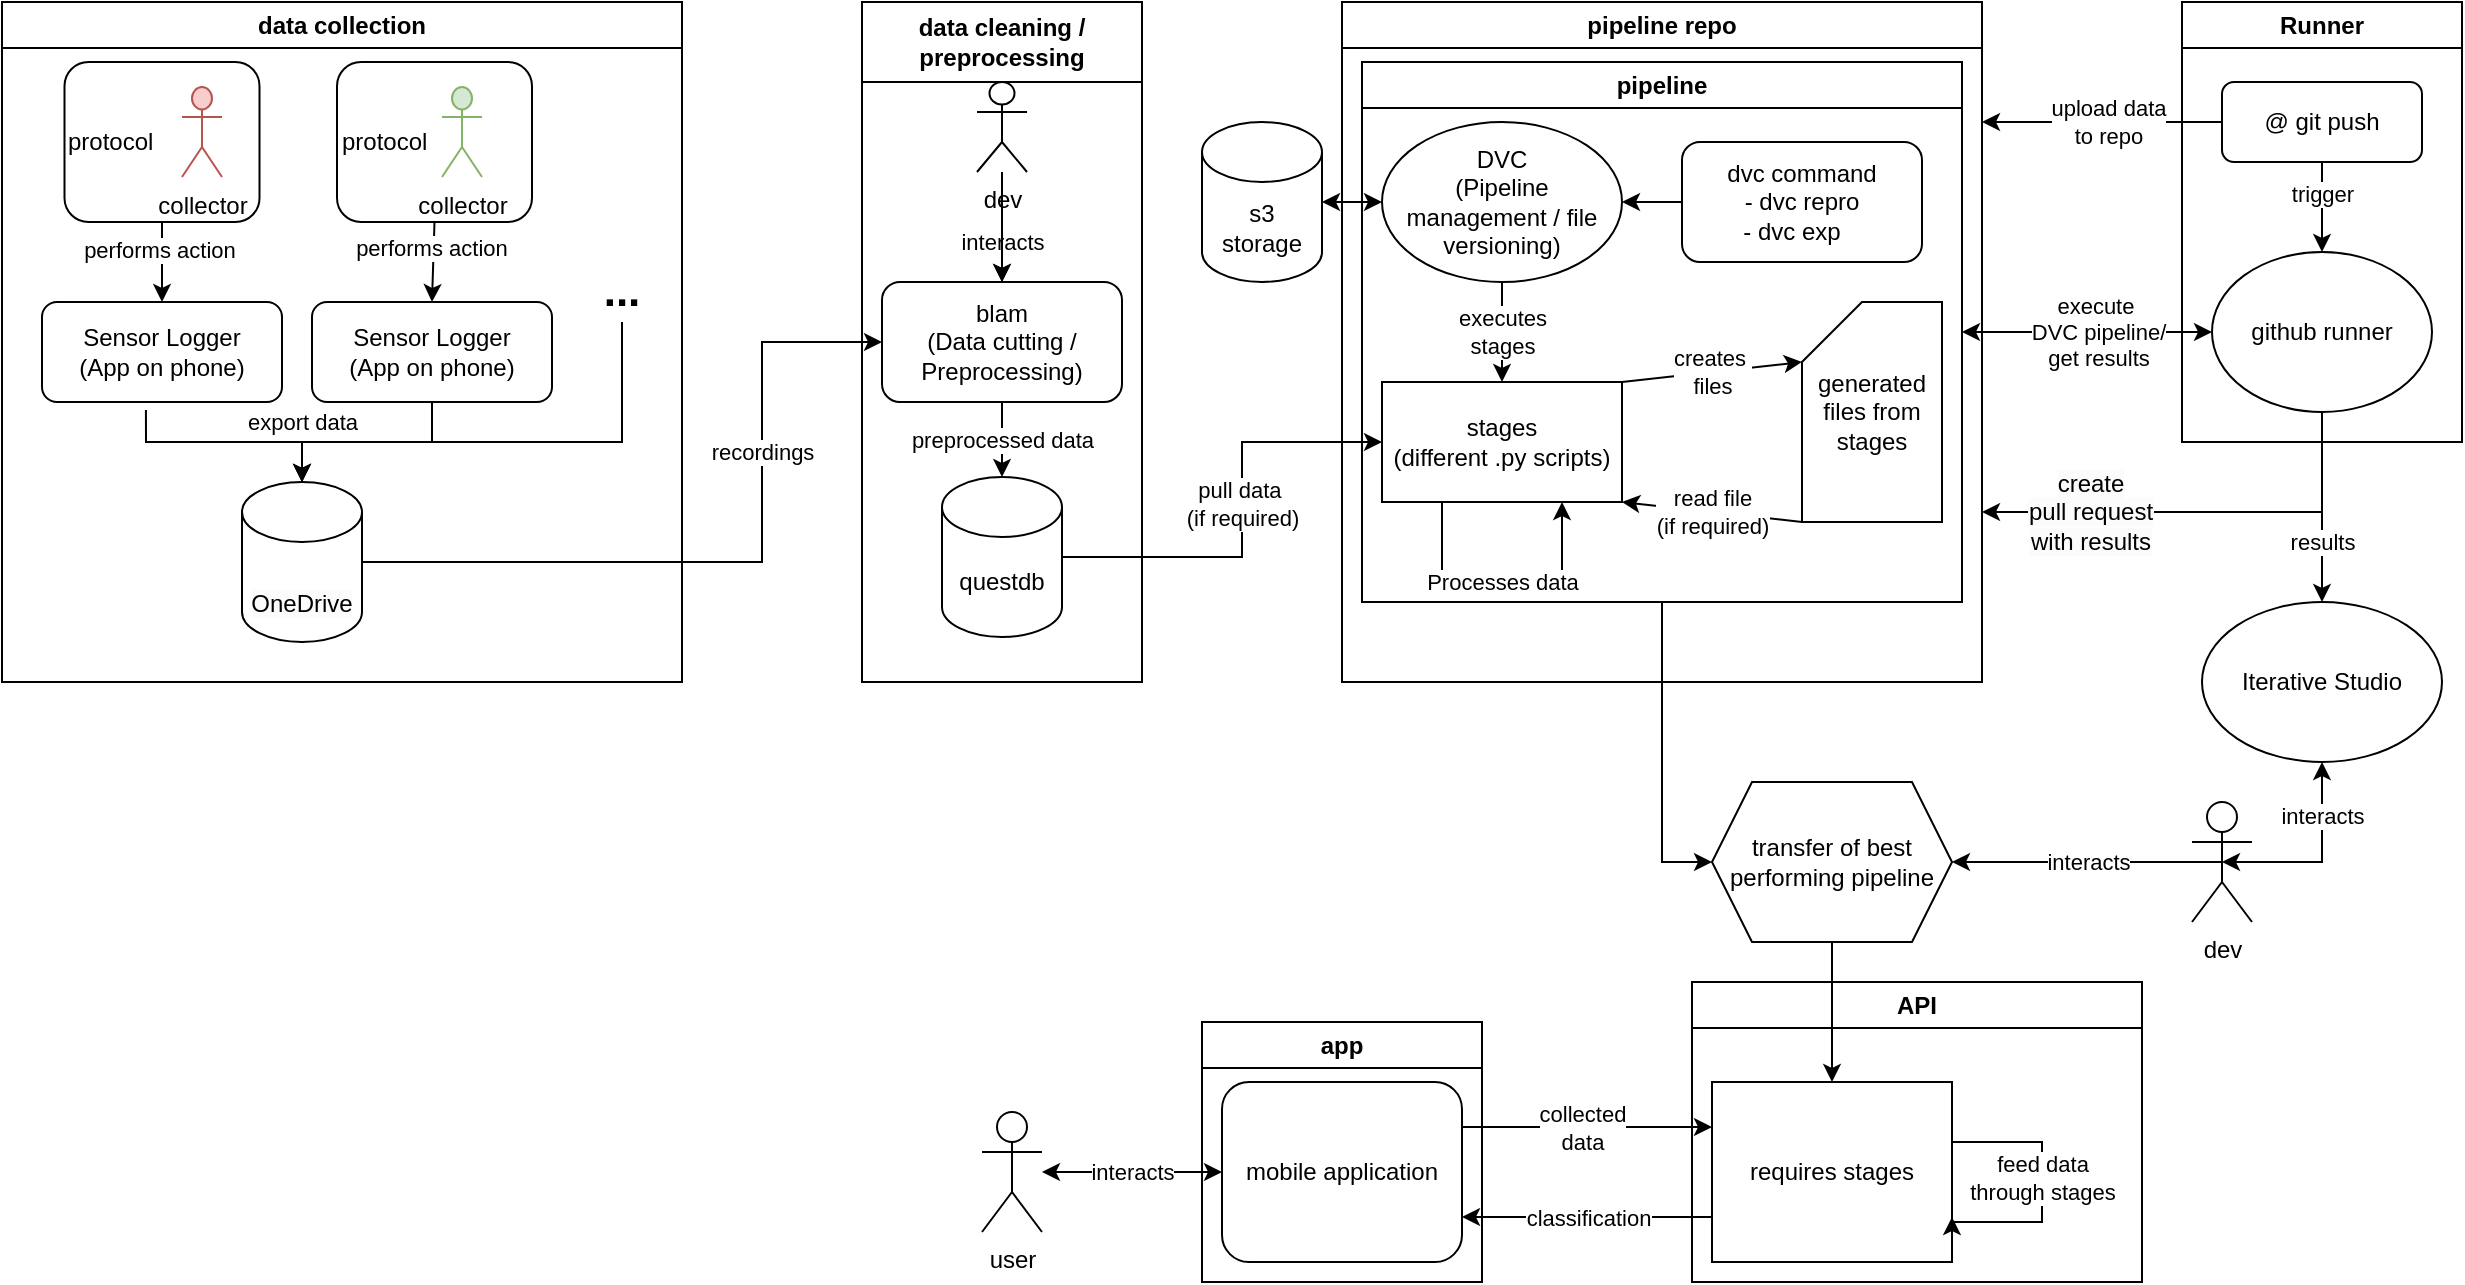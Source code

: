<mxfile version="21.3.4" type="device">
  <diagram name="Page-1" id="LeIadKJxTqsovaH-AV-b">
    <mxGraphModel dx="2524" dy="788" grid="1" gridSize="10" guides="1" tooltips="1" connect="1" arrows="1" fold="1" page="1" pageScale="1" pageWidth="850" pageHeight="1100" math="0" shadow="0">
      <root>
        <mxCell id="0" />
        <mxCell id="1" parent="0" />
        <mxCell id="7aymuwifdBY-bMIIop5M-60" value="data collection" style="swimlane;whiteSpace=wrap;html=1;" parent="1" vertex="1">
          <mxGeometry x="-580" y="110" width="340" height="340" as="geometry" />
        </mxCell>
        <mxCell id="7aymuwifdBY-bMIIop5M-21" value="Sensor Logger&lt;br&gt;(App on phone)" style="rounded=1;whiteSpace=wrap;html=1;" parent="7aymuwifdBY-bMIIop5M-60" vertex="1">
          <mxGeometry x="20" y="150" width="120" height="50" as="geometry" />
        </mxCell>
        <mxCell id="7aymuwifdBY-bMIIop5M-22" value="protocol" style="rounded=1;whiteSpace=wrap;html=1;align=left;" parent="7aymuwifdBY-bMIIop5M-60" vertex="1">
          <mxGeometry x="31.25" y="30" width="97.5" height="80" as="geometry" />
        </mxCell>
        <mxCell id="7aymuwifdBY-bMIIop5M-23" value="performs action&amp;nbsp;" style="endArrow=classic;html=1;rounded=0;entryX=0.5;entryY=0;entryDx=0;entryDy=0;exitX=0.5;exitY=1;exitDx=0;exitDy=0;" parent="7aymuwifdBY-bMIIop5M-60" source="7aymuwifdBY-bMIIop5M-22" target="7aymuwifdBY-bMIIop5M-21" edge="1">
          <mxGeometry x="-0.333" width="50" height="50" relative="1" as="geometry">
            <mxPoint x="80" y="120" as="sourcePoint" />
            <mxPoint x="80" y="150" as="targetPoint" />
            <mxPoint as="offset" />
          </mxGeometry>
        </mxCell>
        <mxCell id="7aymuwifdBY-bMIIop5M-25" value="collector" style="shape=umlActor;verticalLabelPosition=bottom;verticalAlign=top;html=1;outlineConnect=0;fillColor=#f8cecc;strokeColor=#b85450;" parent="7aymuwifdBY-bMIIop5M-60" vertex="1">
          <mxGeometry x="90" y="42.5" width="20" height="45" as="geometry" />
        </mxCell>
        <mxCell id="7aymuwifdBY-bMIIop5M-31" value="Sensor Logger&lt;br&gt;(App on phone)" style="rounded=1;whiteSpace=wrap;html=1;" parent="7aymuwifdBY-bMIIop5M-60" vertex="1">
          <mxGeometry x="155" y="150" width="120" height="50" as="geometry" />
        </mxCell>
        <mxCell id="7aymuwifdBY-bMIIop5M-32" value="protocol" style="rounded=1;whiteSpace=wrap;html=1;align=left;" parent="7aymuwifdBY-bMIIop5M-60" vertex="1">
          <mxGeometry x="167.5" y="30" width="97.5" height="80" as="geometry" />
        </mxCell>
        <mxCell id="7aymuwifdBY-bMIIop5M-33" value="performs action&amp;nbsp;" style="endArrow=classic;html=1;rounded=0;entryX=0.5;entryY=0;entryDx=0;entryDy=0;exitX=0.5;exitY=1;exitDx=0;exitDy=0;" parent="7aymuwifdBY-bMIIop5M-60" source="7aymuwifdBY-bMIIop5M-32" target="7aymuwifdBY-bMIIop5M-31" edge="1">
          <mxGeometry x="-0.333" width="50" height="50" relative="1" as="geometry">
            <mxPoint x="215" y="120" as="sourcePoint" />
            <mxPoint x="215" y="150" as="targetPoint" />
            <mxPoint as="offset" />
          </mxGeometry>
        </mxCell>
        <mxCell id="7aymuwifdBY-bMIIop5M-35" value="collector" style="shape=umlActor;verticalLabelPosition=bottom;verticalAlign=top;html=1;outlineConnect=0;fillColor=#d5e8d4;strokeColor=#82b366;" parent="7aymuwifdBY-bMIIop5M-60" vertex="1">
          <mxGeometry x="220" y="42.5" width="20" height="45" as="geometry" />
        </mxCell>
        <mxCell id="7aymuwifdBY-bMIIop5M-36" value="&lt;br&gt;&lt;span style=&quot;color: rgb(0, 0, 0); font-family: Helvetica; font-size: 12px; font-style: normal; font-variant-ligatures: normal; font-variant-caps: normal; font-weight: 400; letter-spacing: normal; orphans: 2; text-align: center; text-indent: 0px; text-transform: none; widows: 2; word-spacing: 0px; -webkit-text-stroke-width: 0px; background-color: rgb(251, 251, 251); text-decoration-thickness: initial; text-decoration-style: initial; text-decoration-color: initial; float: none; display: inline !important;&quot;&gt;OneDrive&lt;/span&gt;&lt;br&gt;" style="shape=cylinder3;whiteSpace=wrap;html=1;boundedLbl=1;backgroundOutline=1;size=15;" parent="7aymuwifdBY-bMIIop5M-60" vertex="1">
          <mxGeometry x="120" y="240" width="60" height="80" as="geometry" />
        </mxCell>
        <mxCell id="7aymuwifdBY-bMIIop5M-62" value="&lt;b&gt;&lt;font style=&quot;font-size: 22px;&quot;&gt;...&lt;/font&gt;&lt;/b&gt;" style="text;html=1;strokeColor=none;fillColor=none;align=center;verticalAlign=middle;whiteSpace=wrap;rounded=0;" parent="7aymuwifdBY-bMIIop5M-60" vertex="1">
          <mxGeometry x="280" y="130" width="60" height="30" as="geometry" />
        </mxCell>
        <mxCell id="7aymuwifdBY-bMIIop5M-65" value="" style="endArrow=classic;html=1;rounded=0;exitX=0.5;exitY=1;exitDx=0;exitDy=0;entryX=0.5;entryY=0;entryDx=0;entryDy=0;entryPerimeter=0;edgeStyle=orthogonalEdgeStyle;" parent="7aymuwifdBY-bMIIop5M-60" source="7aymuwifdBY-bMIIop5M-62" target="7aymuwifdBY-bMIIop5M-36" edge="1">
          <mxGeometry width="50" height="50" relative="1" as="geometry">
            <mxPoint x="470" y="460" as="sourcePoint" />
            <mxPoint x="520" y="410" as="targetPoint" />
            <Array as="points">
              <mxPoint x="310" y="220" />
              <mxPoint x="150" y="220" />
            </Array>
          </mxGeometry>
        </mxCell>
        <mxCell id="7aymuwifdBY-bMIIop5M-105" value="export data" style="endArrow=classic;html=1;rounded=0;entryX=0.5;entryY=0;entryDx=0;entryDy=0;entryPerimeter=0;exitX=0.433;exitY=1.08;exitDx=0;exitDy=0;exitPerimeter=0;edgeStyle=orthogonalEdgeStyle;" parent="7aymuwifdBY-bMIIop5M-60" source="7aymuwifdBY-bMIIop5M-21" target="7aymuwifdBY-bMIIop5M-36" edge="1">
          <mxGeometry x="0.649" y="-10" width="50" height="50" relative="1" as="geometry">
            <mxPoint x="980" y="350" as="sourcePoint" />
            <mxPoint x="1030" y="300" as="targetPoint" />
            <mxPoint x="10" y="-10" as="offset" />
          </mxGeometry>
        </mxCell>
        <mxCell id="7aymuwifdBY-bMIIop5M-106" value="" style="endArrow=classic;html=1;rounded=0;exitX=0.5;exitY=1;exitDx=0;exitDy=0;entryX=0.5;entryY=0;entryDx=0;entryDy=0;entryPerimeter=0;edgeStyle=orthogonalEdgeStyle;" parent="7aymuwifdBY-bMIIop5M-60" source="7aymuwifdBY-bMIIop5M-31" target="7aymuwifdBY-bMIIop5M-36" edge="1">
          <mxGeometry width="50" height="50" relative="1" as="geometry">
            <mxPoint x="980" y="350" as="sourcePoint" />
            <mxPoint x="1030" y="300" as="targetPoint" />
          </mxGeometry>
        </mxCell>
        <mxCell id="7aymuwifdBY-bMIIop5M-63" value="data cleaning / preprocessing" style="swimlane;whiteSpace=wrap;html=1;startSize=40;" parent="1" vertex="1">
          <mxGeometry x="-150" y="110" width="140" height="340" as="geometry" />
        </mxCell>
        <mxCell id="7aymuwifdBY-bMIIop5M-7" value="blam&lt;br&gt;(Data cutting / Preprocessing)" style="rounded=1;whiteSpace=wrap;html=1;" parent="7aymuwifdBY-bMIIop5M-63" vertex="1">
          <mxGeometry x="10" y="140" width="120" height="60" as="geometry" />
        </mxCell>
        <mxCell id="7aymuwifdBY-bMIIop5M-9" value="interacts" style="endArrow=classic;html=1;rounded=0;" parent="7aymuwifdBY-bMIIop5M-63" source="7aymuwifdBY-bMIIop5M-17" target="7aymuwifdBY-bMIIop5M-7" edge="1">
          <mxGeometry x="0.273" width="50" height="50" relative="1" as="geometry">
            <mxPoint x="70" y="87.5" as="sourcePoint" />
            <mxPoint x="180" y="397.5" as="targetPoint" />
            <mxPoint as="offset" />
          </mxGeometry>
        </mxCell>
        <mxCell id="7aymuwifdBY-bMIIop5M-12" value="preprocessed data" style="endArrow=classic;html=1;rounded=0;exitX=0.5;exitY=1;exitDx=0;exitDy=0;entryX=0.5;entryY=0;entryDx=0;entryDy=0;entryPerimeter=0;" parent="7aymuwifdBY-bMIIop5M-63" source="7aymuwifdBY-bMIIop5M-7" target="7aymuwifdBY-bMIIop5M-15" edge="1">
          <mxGeometry width="50" height="50" relative="1" as="geometry">
            <mxPoint x="130" y="417.5" as="sourcePoint" />
            <mxPoint x="70" y="227.5" as="targetPoint" />
          </mxGeometry>
        </mxCell>
        <mxCell id="7aymuwifdBY-bMIIop5M-15" value="questdb" style="shape=cylinder3;whiteSpace=wrap;html=1;boundedLbl=1;backgroundOutline=1;size=15;" parent="7aymuwifdBY-bMIIop5M-63" vertex="1">
          <mxGeometry x="40" y="237.5" width="60" height="80" as="geometry" />
        </mxCell>
        <mxCell id="7aymuwifdBY-bMIIop5M-116" value="" style="edgeStyle=orthogonalEdgeStyle;rounded=0;orthogonalLoop=1;jettySize=auto;html=1;" parent="7aymuwifdBY-bMIIop5M-63" source="7aymuwifdBY-bMIIop5M-17" target="7aymuwifdBY-bMIIop5M-7" edge="1">
          <mxGeometry relative="1" as="geometry" />
        </mxCell>
        <mxCell id="7aymuwifdBY-bMIIop5M-17" value="dev" style="shape=umlActor;verticalLabelPosition=bottom;verticalAlign=top;html=1;outlineConnect=0;" parent="7aymuwifdBY-bMIIop5M-63" vertex="1">
          <mxGeometry x="57.5" y="40" width="25" height="45" as="geometry" />
        </mxCell>
        <mxCell id="7aymuwifdBY-bMIIop5M-67" value="pipeline repo" style="swimlane;whiteSpace=wrap;html=1;" parent="1" vertex="1">
          <mxGeometry x="90" y="110" width="320" height="340" as="geometry" />
        </mxCell>
        <mxCell id="7aymuwifdBY-bMIIop5M-59" value="pipeline" style="swimlane;whiteSpace=wrap;html=1;startSize=23;" parent="7aymuwifdBY-bMIIop5M-67" vertex="1">
          <mxGeometry x="10" y="30" width="300" height="270" as="geometry" />
        </mxCell>
        <mxCell id="7aymuwifdBY-bMIIop5M-38" value="stages&lt;br&gt;(different .py scripts)" style="rounded=0;whiteSpace=wrap;html=1;" parent="7aymuwifdBY-bMIIop5M-59" vertex="1">
          <mxGeometry x="10" y="160" width="120" height="60" as="geometry" />
        </mxCell>
        <mxCell id="7aymuwifdBY-bMIIop5M-39" value="DVC&lt;br&gt;(Pipeline management / file versioning)" style="ellipse;whiteSpace=wrap;html=1;" parent="7aymuwifdBY-bMIIop5M-59" vertex="1">
          <mxGeometry x="10" y="30" width="120" height="80" as="geometry" />
        </mxCell>
        <mxCell id="7aymuwifdBY-bMIIop5M-42" value="generated files from stages" style="shape=card;whiteSpace=wrap;html=1;" parent="7aymuwifdBY-bMIIop5M-59" vertex="1">
          <mxGeometry x="220" y="120" width="70" height="110" as="geometry" />
        </mxCell>
        <mxCell id="7aymuwifdBY-bMIIop5M-47" value="executes &lt;br&gt;stages" style="endArrow=classic;html=1;rounded=0;entryX=0.5;entryY=0;entryDx=0;entryDy=0;exitX=0.5;exitY=1;exitDx=0;exitDy=0;" parent="7aymuwifdBY-bMIIop5M-59" source="7aymuwifdBY-bMIIop5M-39" target="7aymuwifdBY-bMIIop5M-38" edge="1">
          <mxGeometry width="50" height="50" relative="1" as="geometry">
            <mxPoint x="50" y="90" as="sourcePoint" />
            <mxPoint x="100" y="40" as="targetPoint" />
          </mxGeometry>
        </mxCell>
        <mxCell id="7aymuwifdBY-bMIIop5M-48" value="Processes data" style="endArrow=classic;html=1;rounded=0;exitX=0.25;exitY=1;exitDx=0;exitDy=0;edgeStyle=orthogonalEdgeStyle;entryX=0.75;entryY=1;entryDx=0;entryDy=0;" parent="7aymuwifdBY-bMIIop5M-59" source="7aymuwifdBY-bMIIop5M-38" target="7aymuwifdBY-bMIIop5M-38" edge="1">
          <mxGeometry width="50" height="50" relative="1" as="geometry">
            <mxPoint x="50" y="90" as="sourcePoint" />
            <mxPoint x="170" y="200" as="targetPoint" />
            <Array as="points">
              <mxPoint x="40" y="260" />
              <mxPoint x="100" y="260" />
            </Array>
          </mxGeometry>
        </mxCell>
        <mxCell id="7aymuwifdBY-bMIIop5M-49" value="creates&amp;nbsp;&lt;br&gt;files" style="endArrow=classic;html=1;rounded=0;entryX=0;entryY=0;entryDx=0;entryDy=30;entryPerimeter=0;exitX=1;exitY=0;exitDx=0;exitDy=0;" parent="7aymuwifdBY-bMIIop5M-59" source="7aymuwifdBY-bMIIop5M-38" target="7aymuwifdBY-bMIIop5M-42" edge="1">
          <mxGeometry width="50" height="50" relative="1" as="geometry">
            <mxPoint x="50" y="90" as="sourcePoint" />
            <mxPoint x="100" y="40" as="targetPoint" />
          </mxGeometry>
        </mxCell>
        <mxCell id="7aymuwifdBY-bMIIop5M-53" value="read file&lt;br&gt;(if required)" style="endArrow=classic;html=1;rounded=0;exitX=0;exitY=1;exitDx=0;exitDy=0;exitPerimeter=0;entryX=1;entryY=1;entryDx=0;entryDy=0;" parent="7aymuwifdBY-bMIIop5M-59" source="7aymuwifdBY-bMIIop5M-42" target="7aymuwifdBY-bMIIop5M-38" edge="1">
          <mxGeometry width="50" height="50" relative="1" as="geometry">
            <mxPoint x="50" y="-10" as="sourcePoint" />
            <mxPoint x="100" y="-60" as="targetPoint" />
          </mxGeometry>
        </mxCell>
        <mxCell id="7aymuwifdBY-bMIIop5M-71" value="dvc command&lt;br&gt;- dvc repro&lt;br&gt;- dvc exp&amp;nbsp; &amp;nbsp;" style="rounded=1;whiteSpace=wrap;html=1;" parent="7aymuwifdBY-bMIIop5M-59" vertex="1">
          <mxGeometry x="160" y="40" width="120" height="60" as="geometry" />
        </mxCell>
        <mxCell id="7aymuwifdBY-bMIIop5M-72" value="" style="endArrow=classic;html=1;rounded=0;exitX=0;exitY=0.5;exitDx=0;exitDy=0;entryX=1;entryY=0.5;entryDx=0;entryDy=0;" parent="7aymuwifdBY-bMIIop5M-59" source="7aymuwifdBY-bMIIop5M-71" target="7aymuwifdBY-bMIIop5M-39" edge="1">
          <mxGeometry width="50" height="50" relative="1" as="geometry">
            <mxPoint x="390" y="-80" as="sourcePoint" />
            <mxPoint x="440" y="-130" as="targetPoint" />
          </mxGeometry>
        </mxCell>
        <mxCell id="7aymuwifdBY-bMIIop5M-76" value="s3 &lt;br&gt;storage" style="shape=cylinder3;whiteSpace=wrap;html=1;boundedLbl=1;backgroundOutline=1;size=15;" parent="1" vertex="1">
          <mxGeometry x="20" y="170" width="60" height="80" as="geometry" />
        </mxCell>
        <mxCell id="7aymuwifdBY-bMIIop5M-78" value="" style="endArrow=classic;startArrow=classic;html=1;rounded=0;exitX=1;exitY=0.5;exitDx=0;exitDy=0;exitPerimeter=0;entryX=0;entryY=0.5;entryDx=0;entryDy=0;" parent="1" source="7aymuwifdBY-bMIIop5M-76" target="7aymuwifdBY-bMIIop5M-39" edge="1">
          <mxGeometry width="50" height="50" relative="1" as="geometry">
            <mxPoint x="505" y="40" as="sourcePoint" />
            <mxPoint x="555" y="-10" as="targetPoint" />
            <Array as="points" />
          </mxGeometry>
        </mxCell>
        <mxCell id="7aymuwifdBY-bMIIop5M-81" value="" style="endArrow=classic;html=1;rounded=0;exitX=0;exitY=0.5;exitDx=0;exitDy=0;" parent="1" source="7aymuwifdBY-bMIIop5M-68" edge="1">
          <mxGeometry width="50" height="50" relative="1" as="geometry">
            <mxPoint x="645" y="70" as="sourcePoint" />
            <mxPoint x="410" y="170" as="targetPoint" />
          </mxGeometry>
        </mxCell>
        <mxCell id="7aymuwifdBY-bMIIop5M-82" value="upload data &lt;br&gt;to repo" style="edgeLabel;html=1;align=center;verticalAlign=middle;resizable=0;points=[];" parent="7aymuwifdBY-bMIIop5M-81" vertex="1" connectable="0">
          <mxGeometry x="-0.246" y="2" relative="1" as="geometry">
            <mxPoint x="-12" y="-2" as="offset" />
          </mxGeometry>
        </mxCell>
        <mxCell id="7aymuwifdBY-bMIIop5M-83" value="results" style="endArrow=none;startArrow=classic;html=1;rounded=0;exitX=0.5;exitY=0;exitDx=0;exitDy=0;entryX=0.5;entryY=1;entryDx=0;entryDy=0;startFill=1;endFill=0;" parent="1" source="MKgZkmLSSd-rvzqlxQ6O-1" target="7aymuwifdBY-bMIIop5M-69" edge="1">
          <mxGeometry x="-0.368" width="50" height="50" relative="1" as="geometry">
            <mxPoint x="530" y="450" as="sourcePoint" />
            <mxPoint x="655" y="300" as="targetPoint" />
            <mxPoint as="offset" />
          </mxGeometry>
        </mxCell>
        <mxCell id="7aymuwifdBY-bMIIop5M-87" value="&lt;span style=&quot;color: rgb(0, 0, 0); font-family: Helvetica; font-size: 11px; font-style: normal; font-variant-ligatures: normal; font-variant-caps: normal; font-weight: 400; letter-spacing: normal; orphans: 2; text-align: center; text-indent: 0px; text-transform: none; widows: 2; word-spacing: 0px; -webkit-text-stroke-width: 0px; background-color: rgb(255, 255, 255); text-decoration-thickness: initial; text-decoration-style: initial; text-decoration-color: initial; float: none; display: inline !important;&quot;&gt;pull data&amp;nbsp;&lt;/span&gt;&lt;br style=&quot;border-color: var(--border-color); color: rgb(0, 0, 0); font-family: Helvetica; font-size: 11px; font-style: normal; font-variant-ligatures: normal; font-variant-caps: normal; font-weight: 400; letter-spacing: normal; orphans: 2; text-align: center; text-indent: 0px; text-transform: none; widows: 2; word-spacing: 0px; -webkit-text-stroke-width: 0px; text-decoration-thickness: initial; text-decoration-style: initial; text-decoration-color: initial;&quot;&gt;&lt;span style=&quot;color: rgb(0, 0, 0); font-family: Helvetica; font-size: 11px; font-style: normal; font-variant-ligatures: normal; font-variant-caps: normal; font-weight: 400; letter-spacing: normal; orphans: 2; text-align: center; text-indent: 0px; text-transform: none; widows: 2; word-spacing: 0px; -webkit-text-stroke-width: 0px; background-color: rgb(255, 255, 255); text-decoration-thickness: initial; text-decoration-style: initial; text-decoration-color: initial; float: none; display: inline !important;&quot;&gt;(if required)&lt;/span&gt;" style="endArrow=classic;html=1;rounded=0;exitX=1;exitY=0.5;exitDx=0;exitDy=0;exitPerimeter=0;entryX=0;entryY=0.5;entryDx=0;entryDy=0;edgeStyle=orthogonalEdgeStyle;" parent="1" source="7aymuwifdBY-bMIIop5M-15" target="7aymuwifdBY-bMIIop5M-38" edge="1">
          <mxGeometry x="0.081" width="50" height="50" relative="1" as="geometry">
            <mxPoint x="400" y="560" as="sourcePoint" />
            <mxPoint x="450" y="510" as="targetPoint" />
            <Array as="points">
              <mxPoint x="40" y="388" />
              <mxPoint x="40" y="330" />
            </Array>
            <mxPoint y="1" as="offset" />
          </mxGeometry>
        </mxCell>
        <mxCell id="7aymuwifdBY-bMIIop5M-95" value="API" style="swimlane;whiteSpace=wrap;html=1;" parent="1" vertex="1">
          <mxGeometry x="265" y="600" width="225" height="150" as="geometry" />
        </mxCell>
        <mxCell id="7aymuwifdBY-bMIIop5M-96" value="requires stages" style="rounded=0;whiteSpace=wrap;html=1;" parent="7aymuwifdBY-bMIIop5M-95" vertex="1">
          <mxGeometry x="10" y="50" width="120" height="90" as="geometry" />
        </mxCell>
        <mxCell id="7aymuwifdBY-bMIIop5M-115" value="feed data &lt;br&gt;through stages" style="endArrow=classic;html=1;rounded=0;exitX=1;exitY=0.25;exitDx=0;exitDy=0;edgeStyle=orthogonalEdgeStyle;entryX=1;entryY=0.75;entryDx=0;entryDy=0;" parent="7aymuwifdBY-bMIIop5M-95" source="7aymuwifdBY-bMIIop5M-96" target="7aymuwifdBY-bMIIop5M-96" edge="1">
          <mxGeometry width="50" height="50" relative="1" as="geometry">
            <mxPoint x="135" y="-140" as="sourcePoint" />
            <mxPoint x="135" y="160" as="targetPoint" />
            <Array as="points">
              <mxPoint x="130" y="80" />
              <mxPoint x="175" y="80" />
              <mxPoint x="175" y="120" />
              <mxPoint x="130" y="120" />
            </Array>
          </mxGeometry>
        </mxCell>
        <mxCell id="7aymuwifdBY-bMIIop5M-99" value="transfer of best performing pipeline" style="shape=hexagon;perimeter=hexagonPerimeter2;whiteSpace=wrap;html=1;fixedSize=1;" parent="1" vertex="1">
          <mxGeometry x="275" y="500" width="120" height="80" as="geometry" />
        </mxCell>
        <mxCell id="7aymuwifdBY-bMIIop5M-101" value="interacts" style="edgeStyle=orthogonalEdgeStyle;rounded=0;orthogonalLoop=1;jettySize=auto;html=1;exitX=0.5;exitY=0.5;exitDx=0;exitDy=0;exitPerimeter=0;entryX=1;entryY=0.5;entryDx=0;entryDy=0;" parent="1" source="7aymuwifdBY-bMIIop5M-100" target="7aymuwifdBY-bMIIop5M-99" edge="1">
          <mxGeometry relative="1" as="geometry">
            <mxPoint x="505" y="530" as="targetPoint" />
          </mxGeometry>
        </mxCell>
        <mxCell id="7aymuwifdBY-bMIIop5M-100" value="dev" style="shape=umlActor;verticalLabelPosition=bottom;verticalAlign=top;html=1;outlineConnect=0;" parent="1" vertex="1">
          <mxGeometry x="515" y="510" width="30" height="60" as="geometry" />
        </mxCell>
        <mxCell id="7aymuwifdBY-bMIIop5M-102" value="" style="endArrow=classic;html=1;rounded=0;exitX=0.5;exitY=1;exitDx=0;exitDy=0;entryX=0;entryY=0.5;entryDx=0;entryDy=0;edgeStyle=orthogonalEdgeStyle;" parent="1" source="7aymuwifdBY-bMIIop5M-59" target="7aymuwifdBY-bMIIop5M-99" edge="1">
          <mxGeometry width="50" height="50" relative="1" as="geometry">
            <mxPoint x="400" y="460" as="sourcePoint" />
            <mxPoint x="530" y="520" as="targetPoint" />
          </mxGeometry>
        </mxCell>
        <mxCell id="7aymuwifdBY-bMIIop5M-107" value="recordings" style="endArrow=classic;html=1;rounded=0;exitX=1;exitY=0.5;exitDx=0;exitDy=0;exitPerimeter=0;entryX=0;entryY=0.5;entryDx=0;entryDy=0;edgeStyle=orthogonalEdgeStyle;" parent="1" source="7aymuwifdBY-bMIIop5M-36" target="7aymuwifdBY-bMIIop5M-7" edge="1">
          <mxGeometry x="0.378" width="50" height="50" relative="1" as="geometry">
            <mxPoint x="400" y="460" as="sourcePoint" />
            <mxPoint x="450" y="410" as="targetPoint" />
            <Array as="points">
              <mxPoint x="-200" y="390" />
              <mxPoint x="-200" y="280" />
            </Array>
            <mxPoint as="offset" />
          </mxGeometry>
        </mxCell>
        <mxCell id="7aymuwifdBY-bMIIop5M-108" value="interacts" style="endArrow=classic;startArrow=classic;html=1;rounded=0;exitX=0.5;exitY=0.5;exitDx=0;exitDy=0;exitPerimeter=0;edgeStyle=orthogonalEdgeStyle;entryX=0.5;entryY=1;entryDx=0;entryDy=0;" parent="1" source="7aymuwifdBY-bMIIop5M-100" target="MKgZkmLSSd-rvzqlxQ6O-1" edge="1">
          <mxGeometry x="0.474" width="50" height="50" relative="1" as="geometry">
            <mxPoint x="400" y="460" as="sourcePoint" />
            <mxPoint x="620" y="530" as="targetPoint" />
            <Array as="points">
              <mxPoint x="580" y="540" />
            </Array>
            <mxPoint as="offset" />
          </mxGeometry>
        </mxCell>
        <mxCell id="7aymuwifdBY-bMIIop5M-85" value="&lt;span style=&quot;border-color: var(--border-color); color: rgb(0, 0, 0); font-family: Helvetica; font-size: 12px; font-style: normal; font-variant-ligatures: normal; font-variant-caps: normal; font-weight: 400; letter-spacing: normal; orphans: 2; text-align: center; text-indent: 0px; text-transform: none; widows: 2; word-spacing: 0px; -webkit-text-stroke-width: 0px; text-decoration-thickness: initial; text-decoration-style: initial; text-decoration-color: initial; background-color: rgb(251, 251, 251); float: none; display: inline !important;&quot;&gt;create &lt;br&gt;pull request &lt;br&gt;with results&lt;/span&gt;" style="endArrow=classic;html=1;rounded=0;exitX=0.5;exitY=1;exitDx=0;exitDy=0;entryX=1;entryY=0.75;entryDx=0;entryDy=0;edgeStyle=orthogonalEdgeStyle;" parent="1" source="7aymuwifdBY-bMIIop5M-69" target="7aymuwifdBY-bMIIop5M-67" edge="1">
          <mxGeometry x="0.512" width="50" height="50" relative="1" as="geometry">
            <mxPoint x="650" y="60" as="sourcePoint" />
            <mxPoint x="660" y="320" as="targetPoint" />
            <mxPoint as="offset" />
          </mxGeometry>
        </mxCell>
        <mxCell id="7aymuwifdBY-bMIIop5M-109" value="&lt;span style=&quot;border-color: var(--border-color); color: rgb(0, 0, 0); font-family: Helvetica; font-size: 11px; font-style: normal; font-variant-ligatures: normal; font-variant-caps: normal; font-weight: 400; letter-spacing: normal; orphans: 2; text-align: center; text-indent: 0px; text-transform: none; widows: 2; word-spacing: 0px; -webkit-text-stroke-width: 0px; background-color: rgb(255, 255, 255); text-decoration-thickness: initial; text-decoration-style: initial; text-decoration-color: initial; float: none; display: inline !important;&quot;&gt;execute&amp;nbsp;&lt;/span&gt;&lt;br style=&quot;border-color: var(--border-color); color: rgb(0, 0, 0); font-family: Helvetica; font-size: 11px; font-style: normal; font-variant-ligatures: normal; font-variant-caps: normal; font-weight: 400; letter-spacing: normal; orphans: 2; text-align: center; text-indent: 0px; text-transform: none; widows: 2; word-spacing: 0px; -webkit-text-stroke-width: 0px; text-decoration-thickness: initial; text-decoration-style: initial; text-decoration-color: initial;&quot;&gt;&lt;span style=&quot;border-color: var(--border-color); color: rgb(0, 0, 0); font-family: Helvetica; font-size: 11px; font-style: normal; font-variant-ligatures: normal; font-variant-caps: normal; font-weight: 400; letter-spacing: normal; orphans: 2; text-align: center; text-indent: 0px; text-transform: none; widows: 2; word-spacing: 0px; -webkit-text-stroke-width: 0px; background-color: rgb(255, 255, 255); text-decoration-thickness: initial; text-decoration-style: initial; text-decoration-color: initial; float: none; display: inline !important;&quot;&gt;DVC pipeline/&lt;/span&gt;&lt;br style=&quot;border-color: var(--border-color); color: rgb(0, 0, 0); font-family: Helvetica; font-size: 11px; font-style: normal; font-variant-ligatures: normal; font-variant-caps: normal; font-weight: 400; letter-spacing: normal; orphans: 2; text-align: center; text-indent: 0px; text-transform: none; widows: 2; word-spacing: 0px; -webkit-text-stroke-width: 0px; text-decoration-thickness: initial; text-decoration-style: initial; text-decoration-color: initial;&quot;&gt;&lt;span style=&quot;border-color: var(--border-color); color: rgb(0, 0, 0); font-family: Helvetica; font-size: 11px; font-style: normal; font-variant-ligatures: normal; font-variant-caps: normal; font-weight: 400; letter-spacing: normal; orphans: 2; text-align: center; text-indent: 0px; text-transform: none; widows: 2; word-spacing: 0px; -webkit-text-stroke-width: 0px; background-color: rgb(255, 255, 255); text-decoration-thickness: initial; text-decoration-style: initial; text-decoration-color: initial; float: none; display: inline !important;&quot;&gt;get results&lt;/span&gt;" style="endArrow=classic;startArrow=classic;html=1;rounded=0;entryX=0;entryY=0.5;entryDx=0;entryDy=0;exitX=1;exitY=0.5;exitDx=0;exitDy=0;" parent="1" source="7aymuwifdBY-bMIIop5M-59" target="7aymuwifdBY-bMIIop5M-69" edge="1">
          <mxGeometry x="0.091" width="50" height="50" relative="1" as="geometry">
            <mxPoint x="400" y="460" as="sourcePoint" />
            <mxPoint x="450" y="410" as="targetPoint" />
            <mxPoint as="offset" />
          </mxGeometry>
        </mxCell>
        <mxCell id="7aymuwifdBY-bMIIop5M-111" value="" style="endArrow=classic;html=1;rounded=0;exitX=0.5;exitY=1;exitDx=0;exitDy=0;entryX=0.5;entryY=0;entryDx=0;entryDy=0;" parent="1" source="7aymuwifdBY-bMIIop5M-99" target="7aymuwifdBY-bMIIop5M-96" edge="1">
          <mxGeometry width="50" height="50" relative="1" as="geometry">
            <mxPoint x="400" y="460" as="sourcePoint" />
            <mxPoint x="450" y="410" as="targetPoint" />
          </mxGeometry>
        </mxCell>
        <mxCell id="7aymuwifdBY-bMIIop5M-112" value="collected&lt;br&gt;data" style="endArrow=classic;html=1;rounded=0;entryX=0;entryY=0.25;entryDx=0;entryDy=0;exitX=1;exitY=0.25;exitDx=0;exitDy=0;" parent="1" source="7aymuwifdBY-bMIIop5M-88" target="7aymuwifdBY-bMIIop5M-96" edge="1">
          <mxGeometry x="-0.04" width="50" height="50" relative="1" as="geometry">
            <mxPoint x="190" y="678" as="sourcePoint" />
            <mxPoint x="280" y="673" as="targetPoint" />
            <mxPoint as="offset" />
          </mxGeometry>
        </mxCell>
        <mxCell id="7aymuwifdBY-bMIIop5M-113" value="classification" style="endArrow=classic;html=1;rounded=0;exitX=0;exitY=0.75;exitDx=0;exitDy=0;entryX=1;entryY=0.75;entryDx=0;entryDy=0;" parent="1" source="7aymuwifdBY-bMIIop5M-96" target="7aymuwifdBY-bMIIop5M-88" edge="1">
          <mxGeometry width="50" height="50" relative="1" as="geometry">
            <mxPoint x="400" y="460" as="sourcePoint" />
            <mxPoint x="450" y="410" as="targetPoint" />
          </mxGeometry>
        </mxCell>
        <mxCell id="7aymuwifdBY-bMIIop5M-118" value="app" style="swimlane;whiteSpace=wrap;html=1;" parent="1" vertex="1">
          <mxGeometry x="20" y="620" width="140" height="130" as="geometry" />
        </mxCell>
        <mxCell id="7aymuwifdBY-bMIIop5M-88" value="mobile application" style="rounded=1;whiteSpace=wrap;html=1;" parent="7aymuwifdBY-bMIIop5M-118" vertex="1">
          <mxGeometry x="10" y="30" width="120" height="90" as="geometry" />
        </mxCell>
        <mxCell id="7aymuwifdBY-bMIIop5M-89" value="user" style="shape=umlActor;verticalLabelPosition=bottom;verticalAlign=top;html=1;outlineConnect=0;" parent="7aymuwifdBY-bMIIop5M-118" vertex="1">
          <mxGeometry x="-110" y="45" width="30" height="60" as="geometry" />
        </mxCell>
        <mxCell id="7aymuwifdBY-bMIIop5M-92" value="interacts" style="endArrow=classic;startArrow=classic;html=1;rounded=0;exitX=0;exitY=0.5;exitDx=0;exitDy=0;" parent="7aymuwifdBY-bMIIop5M-118" source="7aymuwifdBY-bMIIop5M-88" target="7aymuwifdBY-bMIIop5M-89" edge="1">
          <mxGeometry width="50" height="50" relative="1" as="geometry">
            <mxPoint x="240" y="-50" as="sourcePoint" />
            <mxPoint x="290" y="-100" as="targetPoint" />
          </mxGeometry>
        </mxCell>
        <mxCell id="MKgZkmLSSd-rvzqlxQ6O-1" value="Iterative Studio" style="ellipse;whiteSpace=wrap;html=1;" vertex="1" parent="1">
          <mxGeometry x="520" y="410" width="120" height="80" as="geometry" />
        </mxCell>
        <mxCell id="MKgZkmLSSd-rvzqlxQ6O-2" value="Runner" style="swimlane;whiteSpace=wrap;html=1;" vertex="1" parent="1">
          <mxGeometry x="510" y="110" width="140" height="220" as="geometry" />
        </mxCell>
        <mxCell id="7aymuwifdBY-bMIIop5M-69" value="github runner" style="ellipse;whiteSpace=wrap;html=1;" parent="MKgZkmLSSd-rvzqlxQ6O-2" vertex="1">
          <mxGeometry x="15" y="125" width="110" height="80" as="geometry" />
        </mxCell>
        <mxCell id="7aymuwifdBY-bMIIop5M-68" value="@ git push" style="rounded=1;whiteSpace=wrap;html=1;align=center;" parent="MKgZkmLSSd-rvzqlxQ6O-2" vertex="1">
          <mxGeometry x="20" y="40" width="100" height="40" as="geometry" />
        </mxCell>
        <mxCell id="7aymuwifdBY-bMIIop5M-70" value="trigger" style="endArrow=classic;html=1;rounded=0;exitX=0.5;exitY=1;exitDx=0;exitDy=0;entryX=0.5;entryY=0;entryDx=0;entryDy=0;" parent="MKgZkmLSSd-rvzqlxQ6O-2" source="7aymuwifdBY-bMIIop5M-68" target="7aymuwifdBY-bMIIop5M-69" edge="1">
          <mxGeometry x="-0.286" width="50" height="50" relative="1" as="geometry">
            <mxPoint x="-95" y="-70" as="sourcePoint" />
            <mxPoint x="-45" y="-120" as="targetPoint" />
            <mxPoint as="offset" />
          </mxGeometry>
        </mxCell>
      </root>
    </mxGraphModel>
  </diagram>
</mxfile>

